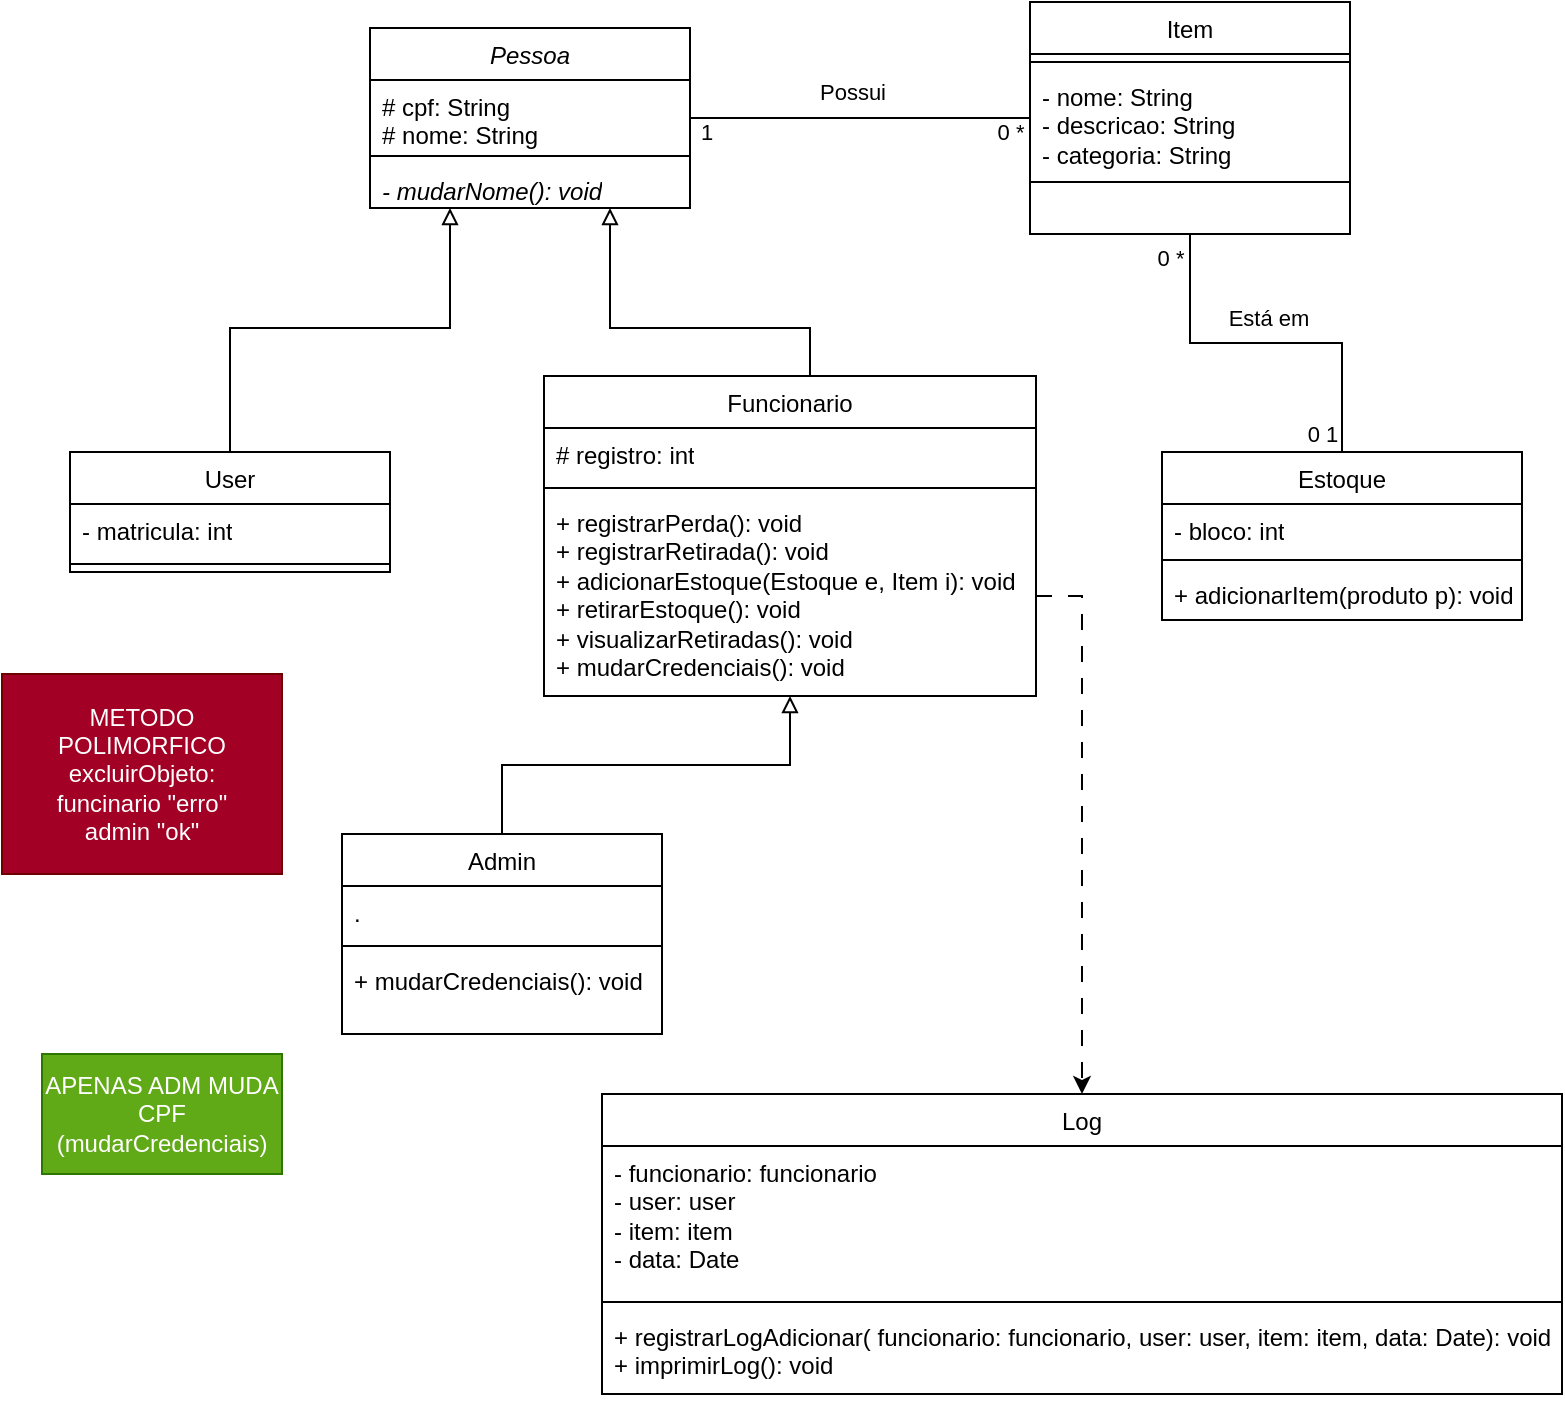 <mxfile version="24.7.17">
  <diagram id="C5RBs43oDa-KdzZeNtuy" name="Page-1">
    <mxGraphModel dx="939" dy="633" grid="1" gridSize="10" guides="1" tooltips="1" connect="1" arrows="1" fold="1" page="1" pageScale="1" pageWidth="827" pageHeight="1169" math="0" shadow="0">
      <root>
        <mxCell id="WIyWlLk6GJQsqaUBKTNV-0" />
        <mxCell id="WIyWlLk6GJQsqaUBKTNV-1" parent="WIyWlLk6GJQsqaUBKTNV-0" />
        <mxCell id="UHU5LySBgqJcrCKdAxT_-64" style="edgeStyle=orthogonalEdgeStyle;rounded=0;orthogonalLoop=1;jettySize=auto;html=1;entryX=0.5;entryY=0;entryDx=0;entryDy=0;endArrow=none;endFill=0;startArrow=block;startFill=0;" parent="WIyWlLk6GJQsqaUBKTNV-1" source="UHU5LySBgqJcrCKdAxT_-36" target="UHU5LySBgqJcrCKdAxT_-40" edge="1">
          <mxGeometry relative="1" as="geometry">
            <Array as="points">
              <mxPoint x="244" y="267" />
              <mxPoint x="134" y="267" />
            </Array>
          </mxGeometry>
        </mxCell>
        <mxCell id="UHU5LySBgqJcrCKdAxT_-67" style="edgeStyle=orthogonalEdgeStyle;rounded=0;orthogonalLoop=1;jettySize=auto;html=1;endArrow=none;endFill=0;" parent="WIyWlLk6GJQsqaUBKTNV-1" source="UHU5LySBgqJcrCKdAxT_-36" target="UHU5LySBgqJcrCKdAxT_-52" edge="1">
          <mxGeometry relative="1" as="geometry" />
        </mxCell>
        <mxCell id="UHU5LySBgqJcrCKdAxT_-68" value="Possui" style="edgeLabel;html=1;align=center;verticalAlign=middle;resizable=0;points=[];" parent="UHU5LySBgqJcrCKdAxT_-67" vertex="1" connectable="0">
          <mxGeometry x="-0.359" relative="1" as="geometry">
            <mxPoint x="26" y="-13" as="offset" />
          </mxGeometry>
        </mxCell>
        <mxCell id="UHU5LySBgqJcrCKdAxT_-69" value="0 *" style="edgeLabel;html=1;align=center;verticalAlign=middle;resizable=0;points=[];" parent="UHU5LySBgqJcrCKdAxT_-67" vertex="1" connectable="0">
          <mxGeometry x="0.823" relative="1" as="geometry">
            <mxPoint x="5" y="7" as="offset" />
          </mxGeometry>
        </mxCell>
        <mxCell id="UHU5LySBgqJcrCKdAxT_-70" value="1" style="edgeLabel;html=1;align=center;verticalAlign=middle;resizable=0;points=[];" parent="UHU5LySBgqJcrCKdAxT_-67" vertex="1" connectable="0">
          <mxGeometry x="-0.913" relative="1" as="geometry">
            <mxPoint y="7" as="offset" />
          </mxGeometry>
        </mxCell>
        <mxCell id="UHU5LySBgqJcrCKdAxT_-36" value="&lt;span style=&quot;font-weight: normal;&quot;&gt;&lt;i&gt;Pessoa&lt;/i&gt;&lt;/span&gt;" style="swimlane;fontStyle=1;align=center;verticalAlign=top;childLayout=stackLayout;horizontal=1;startSize=26;horizontalStack=0;resizeParent=1;resizeParentMax=0;resizeLast=0;collapsible=1;marginBottom=0;whiteSpace=wrap;html=1;" parent="WIyWlLk6GJQsqaUBKTNV-1" vertex="1">
          <mxGeometry x="204" y="117" width="160" height="90" as="geometry" />
        </mxCell>
        <mxCell id="UHU5LySBgqJcrCKdAxT_-37" value="# cpf: String&lt;br&gt;&lt;div&gt;&lt;span style=&quot;background-color: initial;&quot;&gt;#&lt;/span&gt;&amp;nbsp;nome: String&lt;/div&gt;" style="text;strokeColor=none;fillColor=none;align=left;verticalAlign=top;spacingLeft=4;spacingRight=4;overflow=hidden;rotatable=0;points=[[0,0.5],[1,0.5]];portConstraint=eastwest;whiteSpace=wrap;html=1;" parent="UHU5LySBgqJcrCKdAxT_-36" vertex="1">
          <mxGeometry y="26" width="160" height="34" as="geometry" />
        </mxCell>
        <mxCell id="UHU5LySBgqJcrCKdAxT_-38" value="" style="line;strokeWidth=1;fillColor=none;align=left;verticalAlign=middle;spacingTop=-1;spacingLeft=3;spacingRight=3;rotatable=0;labelPosition=right;points=[];portConstraint=eastwest;strokeColor=inherit;" parent="UHU5LySBgqJcrCKdAxT_-36" vertex="1">
          <mxGeometry y="60" width="160" height="8" as="geometry" />
        </mxCell>
        <mxCell id="UHU5LySBgqJcrCKdAxT_-39" value="&lt;div&gt;&lt;i&gt;- mudarNome(): void&lt;/i&gt;&lt;/div&gt;" style="text;strokeColor=none;fillColor=none;align=left;verticalAlign=top;spacingLeft=4;spacingRight=4;overflow=hidden;rotatable=0;points=[[0,0.5],[1,0.5]];portConstraint=eastwest;whiteSpace=wrap;html=1;" parent="UHU5LySBgqJcrCKdAxT_-36" vertex="1">
          <mxGeometry y="68" width="160" height="22" as="geometry" />
        </mxCell>
        <mxCell id="UHU5LySBgqJcrCKdAxT_-40" value="&lt;span style=&quot;font-weight: 400; text-wrap: nowrap;&quot;&gt;User&lt;/span&gt;" style="swimlane;fontStyle=1;align=center;verticalAlign=top;childLayout=stackLayout;horizontal=1;startSize=26;horizontalStack=0;resizeParent=1;resizeParentMax=0;resizeLast=0;collapsible=1;marginBottom=0;whiteSpace=wrap;html=1;" parent="WIyWlLk6GJQsqaUBKTNV-1" vertex="1">
          <mxGeometry x="54" y="329" width="160" height="60" as="geometry" />
        </mxCell>
        <mxCell id="UHU5LySBgqJcrCKdAxT_-41" value="- matricula: int" style="text;strokeColor=none;fillColor=none;align=left;verticalAlign=top;spacingLeft=4;spacingRight=4;overflow=hidden;rotatable=0;points=[[0,0.5],[1,0.5]];portConstraint=eastwest;whiteSpace=wrap;html=1;" parent="UHU5LySBgqJcrCKdAxT_-40" vertex="1">
          <mxGeometry y="26" width="160" height="26" as="geometry" />
        </mxCell>
        <mxCell id="UHU5LySBgqJcrCKdAxT_-42" value="" style="line;strokeWidth=1;fillColor=none;align=left;verticalAlign=middle;spacingTop=-1;spacingLeft=3;spacingRight=3;rotatable=0;labelPosition=right;points=[];portConstraint=eastwest;strokeColor=inherit;" parent="UHU5LySBgqJcrCKdAxT_-40" vertex="1">
          <mxGeometry y="52" width="160" height="8" as="geometry" />
        </mxCell>
        <mxCell id="UHU5LySBgqJcrCKdAxT_-65" style="edgeStyle=orthogonalEdgeStyle;rounded=0;orthogonalLoop=1;jettySize=auto;html=1;endArrow=block;endFill=0;" parent="WIyWlLk6GJQsqaUBKTNV-1" source="UHU5LySBgqJcrCKdAxT_-44" target="UHU5LySBgqJcrCKdAxT_-36" edge="1">
          <mxGeometry relative="1" as="geometry">
            <Array as="points">
              <mxPoint x="424" y="267" />
              <mxPoint x="324" y="267" />
            </Array>
          </mxGeometry>
        </mxCell>
        <mxCell id="UHU5LySBgqJcrCKdAxT_-44" value="&lt;span style=&quot;font-weight: 400; text-wrap: nowrap;&quot;&gt;Funcionario&lt;/span&gt;" style="swimlane;fontStyle=1;align=center;verticalAlign=top;childLayout=stackLayout;horizontal=1;startSize=26;horizontalStack=0;resizeParent=1;resizeParentMax=0;resizeLast=0;collapsible=1;marginBottom=0;whiteSpace=wrap;html=1;" parent="WIyWlLk6GJQsqaUBKTNV-1" vertex="1">
          <mxGeometry x="291" y="291" width="246" height="160" as="geometry" />
        </mxCell>
        <mxCell id="UHU5LySBgqJcrCKdAxT_-45" value="#&amp;nbsp;registro: int" style="text;strokeColor=none;fillColor=none;align=left;verticalAlign=top;spacingLeft=4;spacingRight=4;overflow=hidden;rotatable=0;points=[[0,0.5],[1,0.5]];portConstraint=eastwest;whiteSpace=wrap;html=1;" parent="UHU5LySBgqJcrCKdAxT_-44" vertex="1">
          <mxGeometry y="26" width="246" height="26" as="geometry" />
        </mxCell>
        <mxCell id="UHU5LySBgqJcrCKdAxT_-46" value="" style="line;strokeWidth=1;fillColor=none;align=left;verticalAlign=middle;spacingTop=-1;spacingLeft=3;spacingRight=3;rotatable=0;labelPosition=right;points=[];portConstraint=eastwest;strokeColor=inherit;" parent="UHU5LySBgqJcrCKdAxT_-44" vertex="1">
          <mxGeometry y="52" width="246" height="8" as="geometry" />
        </mxCell>
        <mxCell id="UHU5LySBgqJcrCKdAxT_-47" value="+ registrarPerda(): void&lt;div&gt;+ registrarRetirada(): void&lt;div&gt;+ adicionarEstoque(Estoque e, Item i): void&lt;/div&gt;&lt;/div&gt;&lt;div&gt;+ retirarEstoque(): void&lt;br&gt;+ visualizarRetiradas(): void&lt;br&gt;&lt;div&gt;+ mudarCredenciais(): void&lt;/div&gt;&lt;/div&gt;" style="text;strokeColor=none;fillColor=none;align=left;verticalAlign=top;spacingLeft=4;spacingRight=4;overflow=hidden;rotatable=0;points=[[0,0.5],[1,0.5]];portConstraint=eastwest;whiteSpace=wrap;html=1;" parent="UHU5LySBgqJcrCKdAxT_-44" vertex="1">
          <mxGeometry y="60" width="246" height="100" as="geometry" />
        </mxCell>
        <mxCell id="UHU5LySBgqJcrCKdAxT_-66" style="edgeStyle=orthogonalEdgeStyle;rounded=0;orthogonalLoop=1;jettySize=auto;html=1;endArrow=block;endFill=0;" parent="WIyWlLk6GJQsqaUBKTNV-1" source="UHU5LySBgqJcrCKdAxT_-48" target="UHU5LySBgqJcrCKdAxT_-44" edge="1">
          <mxGeometry relative="1" as="geometry" />
        </mxCell>
        <mxCell id="UHU5LySBgqJcrCKdAxT_-48" value="&lt;span style=&quot;font-weight: 400; text-wrap: nowrap;&quot;&gt;Admin&lt;/span&gt;" style="swimlane;fontStyle=1;align=center;verticalAlign=top;childLayout=stackLayout;horizontal=1;startSize=26;horizontalStack=0;resizeParent=1;resizeParentMax=0;resizeLast=0;collapsible=1;marginBottom=0;whiteSpace=wrap;html=1;" parent="WIyWlLk6GJQsqaUBKTNV-1" vertex="1">
          <mxGeometry x="190" y="520" width="160" height="100" as="geometry" />
        </mxCell>
        <mxCell id="UHU5LySBgqJcrCKdAxT_-49" value="." style="text;strokeColor=none;fillColor=none;align=left;verticalAlign=top;spacingLeft=4;spacingRight=4;overflow=hidden;rotatable=0;points=[[0,0.5],[1,0.5]];portConstraint=eastwest;whiteSpace=wrap;html=1;" parent="UHU5LySBgqJcrCKdAxT_-48" vertex="1">
          <mxGeometry y="26" width="160" height="26" as="geometry" />
        </mxCell>
        <mxCell id="UHU5LySBgqJcrCKdAxT_-50" value="" style="line;strokeWidth=1;fillColor=none;align=left;verticalAlign=middle;spacingTop=-1;spacingLeft=3;spacingRight=3;rotatable=0;labelPosition=right;points=[];portConstraint=eastwest;strokeColor=inherit;" parent="UHU5LySBgqJcrCKdAxT_-48" vertex="1">
          <mxGeometry y="52" width="160" height="8" as="geometry" />
        </mxCell>
        <mxCell id="UHU5LySBgqJcrCKdAxT_-51" value="+ mudarCredenciais(): void" style="text;strokeColor=none;fillColor=none;align=left;verticalAlign=top;spacingLeft=4;spacingRight=4;overflow=hidden;rotatable=0;points=[[0,0.5],[1,0.5]];portConstraint=eastwest;whiteSpace=wrap;html=1;" parent="UHU5LySBgqJcrCKdAxT_-48" vertex="1">
          <mxGeometry y="60" width="160" height="40" as="geometry" />
        </mxCell>
        <mxCell id="UHU5LySBgqJcrCKdAxT_-71" style="edgeStyle=orthogonalEdgeStyle;rounded=0;orthogonalLoop=1;jettySize=auto;html=1;endArrow=none;endFill=0;" parent="WIyWlLk6GJQsqaUBKTNV-1" source="UHU5LySBgqJcrCKdAxT_-52" target="UHU5LySBgqJcrCKdAxT_-60" edge="1">
          <mxGeometry relative="1" as="geometry" />
        </mxCell>
        <mxCell id="7O3RB1hJ2Vng_7oobwVY-0" value="Está em" style="edgeLabel;html=1;align=center;verticalAlign=middle;resizable=0;points=[];" vertex="1" connectable="0" parent="UHU5LySBgqJcrCKdAxT_-71">
          <mxGeometry x="-0.123" y="3" relative="1" as="geometry">
            <mxPoint x="12" y="-10" as="offset" />
          </mxGeometry>
        </mxCell>
        <mxCell id="7O3RB1hJ2Vng_7oobwVY-1" value="0 1" style="edgeLabel;html=1;align=center;verticalAlign=middle;resizable=0;points=[];" vertex="1" connectable="0" parent="UHU5LySBgqJcrCKdAxT_-71">
          <mxGeometry x="0.901" relative="1" as="geometry">
            <mxPoint x="-10" as="offset" />
          </mxGeometry>
        </mxCell>
        <mxCell id="7O3RB1hJ2Vng_7oobwVY-2" value="0 *" style="edgeLabel;html=1;align=center;verticalAlign=middle;resizable=0;points=[];" vertex="1" connectable="0" parent="UHU5LySBgqJcrCKdAxT_-71">
          <mxGeometry x="-0.876" relative="1" as="geometry">
            <mxPoint x="-10" as="offset" />
          </mxGeometry>
        </mxCell>
        <mxCell id="UHU5LySBgqJcrCKdAxT_-52" value="&lt;span style=&quot;font-weight: 400; text-wrap: nowrap;&quot;&gt;Item&lt;/span&gt;" style="swimlane;fontStyle=1;align=center;verticalAlign=top;childLayout=stackLayout;horizontal=1;startSize=26;horizontalStack=0;resizeParent=1;resizeParentMax=0;resizeLast=0;collapsible=1;marginBottom=0;whiteSpace=wrap;html=1;" parent="WIyWlLk6GJQsqaUBKTNV-1" vertex="1">
          <mxGeometry x="534" y="104" width="160" height="116" as="geometry" />
        </mxCell>
        <mxCell id="UHU5LySBgqJcrCKdAxT_-54" value="" style="line;strokeWidth=1;fillColor=none;align=left;verticalAlign=middle;spacingTop=-1;spacingLeft=3;spacingRight=3;rotatable=0;labelPosition=right;points=[];portConstraint=eastwest;strokeColor=inherit;" parent="UHU5LySBgqJcrCKdAxT_-52" vertex="1">
          <mxGeometry y="26" width="160" height="8" as="geometry" />
        </mxCell>
        <mxCell id="UHU5LySBgqJcrCKdAxT_-53" value="- nome: String&lt;div&gt;- descricao: String&lt;br&gt;&lt;/div&gt;&lt;div&gt;- categoria: String&lt;/div&gt;" style="text;strokeColor=none;fillColor=none;align=left;verticalAlign=top;spacingLeft=4;spacingRight=4;overflow=hidden;rotatable=0;points=[[0,0.5],[1,0.5]];portConstraint=eastwest;whiteSpace=wrap;html=1;" parent="UHU5LySBgqJcrCKdAxT_-52" vertex="1">
          <mxGeometry y="34" width="160" height="56" as="geometry" />
        </mxCell>
        <mxCell id="UHU5LySBgqJcrCKdAxT_-55" value="" style="text;strokeColor=default;fillColor=none;align=left;verticalAlign=top;spacingLeft=4;spacingRight=4;overflow=hidden;rotatable=0;points=[[0,0.5],[1,0.5]];portConstraint=eastwest;whiteSpace=wrap;html=1;" parent="UHU5LySBgqJcrCKdAxT_-52" vertex="1">
          <mxGeometry y="90" width="160" height="26" as="geometry" />
        </mxCell>
        <mxCell id="UHU5LySBgqJcrCKdAxT_-60" value="&lt;span style=&quot;font-weight: 400; text-wrap: nowrap;&quot;&gt;Estoque&lt;/span&gt;" style="swimlane;fontStyle=1;align=center;verticalAlign=top;childLayout=stackLayout;horizontal=1;startSize=26;horizontalStack=0;resizeParent=1;resizeParentMax=0;resizeLast=0;collapsible=1;marginBottom=0;whiteSpace=wrap;html=1;" parent="WIyWlLk6GJQsqaUBKTNV-1" vertex="1">
          <mxGeometry x="600" y="329" width="180" height="84" as="geometry" />
        </mxCell>
        <mxCell id="UHU5LySBgqJcrCKdAxT_-61" value="- bloco: int" style="text;strokeColor=none;fillColor=none;align=left;verticalAlign=top;spacingLeft=4;spacingRight=4;overflow=hidden;rotatable=0;points=[[0,0.5],[1,0.5]];portConstraint=eastwest;whiteSpace=wrap;html=1;" parent="UHU5LySBgqJcrCKdAxT_-60" vertex="1">
          <mxGeometry y="26" width="180" height="24" as="geometry" />
        </mxCell>
        <mxCell id="UHU5LySBgqJcrCKdAxT_-62" value="" style="line;strokeWidth=1;fillColor=none;align=left;verticalAlign=middle;spacingTop=-1;spacingLeft=3;spacingRight=3;rotatable=0;labelPosition=right;points=[];portConstraint=eastwest;strokeColor=inherit;" parent="UHU5LySBgqJcrCKdAxT_-60" vertex="1">
          <mxGeometry y="50" width="180" height="8" as="geometry" />
        </mxCell>
        <mxCell id="UHU5LySBgqJcrCKdAxT_-63" value="+ adicionarItem(produto p): void" style="text;strokeColor=none;fillColor=none;align=left;verticalAlign=top;spacingLeft=4;spacingRight=4;overflow=hidden;rotatable=0;points=[[0,0.5],[1,0.5]];portConstraint=eastwest;whiteSpace=wrap;html=1;" parent="UHU5LySBgqJcrCKdAxT_-60" vertex="1">
          <mxGeometry y="58" width="180" height="26" as="geometry" />
        </mxCell>
        <mxCell id="7O3RB1hJ2Vng_7oobwVY-4" value="&lt;span style=&quot;font-weight: 400; text-wrap: nowrap;&quot;&gt;Log&lt;/span&gt;" style="swimlane;fontStyle=1;align=center;verticalAlign=top;childLayout=stackLayout;horizontal=1;startSize=26;horizontalStack=0;resizeParent=1;resizeParentMax=0;resizeLast=0;collapsible=1;marginBottom=0;whiteSpace=wrap;html=1;" vertex="1" parent="WIyWlLk6GJQsqaUBKTNV-1">
          <mxGeometry x="320" y="650" width="480" height="150" as="geometry" />
        </mxCell>
        <mxCell id="7O3RB1hJ2Vng_7oobwVY-5" value="- funcionario: funcionario&lt;div&gt;- user: user&amp;nbsp;&lt;/div&gt;&lt;div&gt;- item: item&lt;/div&gt;&lt;div&gt;- data: Date&lt;br&gt;&lt;span style=&quot;color: rgba(0, 0, 0, 0); font-family: monospace; font-size: 0px; text-wrap: nowrap;&quot;&gt;%3CmxGraphModel%3E%3Croot%3E%3CmxCell%20id%3D%220%22%2F%3E%3CmxCell%20id%3D%221%22%20parent%3D%220%22%2F%3E%3CmxCell%20id%3D%222%22%20value%3D%22%26lt%3Bspan%20style%3D%26quot%3Bfont-weight%3A%20400%3B%20text-wrap%3A%20nowrap%3B%26quot%3B%26gt%3BUser%26lt%3B%2Fspan%26gt%3B%22%20style%3D%22swimlane%3BfontStyle%3D1%3Balign%3Dcenter%3BverticalAlign%3Dtop%3BchildLayout%3DstackLayout%3Bhorizontal%3D1%3BstartSize%3D26%3BhorizontalStack%3D0%3BresizeParent%3D1%3BresizeParentMax%3D0%3BresizeLast%3D0%3Bcollapsible%3D1%3BmarginBottom%3D0%3BwhiteSpace%3Dwrap%3Bhtml%3D1%3B%22%20vertex%3D%221%22%20parent%3D%221%22%3E%3CmxGeometry%20x%3D%2254%22%20y%3D%22329%22%20width%3D%22160%22%20height%3D%2286%22%20as%3D%22geometry%22%2F%3E%3C%2FmxCell%3E%3CmxCell%20id%3D%223%22%20value%3D%22-%20matricula%3A%20int%22%20style%3D%22text%3BstrokeColor%3Dnone%3BfillColor%3Dnone%3Balign%3Dleft%3BverticalAlign%3Dtop%3BspacingLeft%3D4%3BspacingRight%3D4%3Boverflow%3Dhidden%3Brotatable%3D0%3Bpoints%3D%5B%5B0%2C0.5%5D%2C%5B1%2C0.5%5D%5D%3BportConstraint%3Deastwest%3BwhiteSpace%3Dwrap%3Bhtml%3D1%3B%22%20vertex%3D%221%22%20parent%3D%222%22%3E%3CmxGeometry%20y%3D%2226%22%20width%3D%22160%22%20height%3D%2226%22%20as%3D%22geometry%22%2F%3E%3C%2FmxCell%3E%3CmxCell%20id%3D%224%22%20value%3D%22%22%20style%3D%22line%3BstrokeWidth%3D1%3BfillColor%3Dnone%3Balign%3Dleft%3BverticalAlign%3Dmiddle%3BspacingTop%3D-1%3BspacingLeft%3D3%3BspacingRight%3D3%3Brotatable%3D0%3BlabelPosition%3Dright%3Bpoints%3D%5B%5D%3BportConstraint%3Deastwest%3BstrokeColor%3Dinherit%3B%22%20vertex%3D%221%22%20parent%3D%222%22%3E%3CmxGeometry%20y%3D%2252%22%20width%3D%22160%22%20height%3D%228%22%20as%3D%22geometry%22%2F%3E%3C%2FmxCell%3E%3CmxCell%20id%3D%225%22%20value%3D%22%2B%20method(type)%3A%20type%22%20style%3D%22text%3BstrokeColor%3Dnone%3BfillColor%3Dnone%3Balign%3Dleft%3BverticalAlign%3Dtop%3BspacingLeft%3D4%3BspacingRight%3D4%3Boverflow%3Dhidden%3Brotatable%3D0%3Bpoints%3D%5B%5B0%2C0.5%5D%2C%5B1%2C0.5%5D%5D%3BportConstraint%3Deastwest%3BwhiteSpace%3Dwrap%3Bhtml%3D1%3B%22%20vertex%3D%221%22%20parent%3D%222%22%3E%3CmxGeometry%20y%3D%2260%22%20width%3D%22160%22%20height%3D%2226%22%20as%3D%22geometry%22%2F%3E%3C%2FmxCell%3E%3C%2Froot%3E%3C%2FmxGraphModel%3E&lt;br&gt;&lt;br&gt;&lt;/span&gt;&lt;div&gt;&lt;span style=&quot;color: rgba(0, 0, 0, 0); font-family: monospace; font-size: 0px; text-wrap: nowrap;&quot;&gt;ipybrbfiebger&lt;/span&gt;&lt;/div&gt;&lt;/div&gt;" style="text;strokeColor=none;fillColor=none;align=left;verticalAlign=top;spacingLeft=4;spacingRight=4;overflow=hidden;rotatable=0;points=[[0,0.5],[1,0.5]];portConstraint=eastwest;whiteSpace=wrap;html=1;" vertex="1" parent="7O3RB1hJ2Vng_7oobwVY-4">
          <mxGeometry y="26" width="480" height="74" as="geometry" />
        </mxCell>
        <mxCell id="7O3RB1hJ2Vng_7oobwVY-6" value="" style="line;strokeWidth=1;fillColor=none;align=left;verticalAlign=middle;spacingTop=-1;spacingLeft=3;spacingRight=3;rotatable=0;labelPosition=right;points=[];portConstraint=eastwest;strokeColor=inherit;" vertex="1" parent="7O3RB1hJ2Vng_7oobwVY-4">
          <mxGeometry y="100" width="480" height="8" as="geometry" />
        </mxCell>
        <mxCell id="7O3RB1hJ2Vng_7oobwVY-7" value="+ registrarLogAdicionar( funcionario: funcionario,&amp;nbsp;&lt;span style=&quot;background-color: initial;&quot;&gt;user: user,&amp;nbsp;&lt;/span&gt;&lt;span style=&quot;background-color: initial;&quot;&gt;item: item,&amp;nbsp;&lt;/span&gt;&lt;span style=&quot;background-color: initial;&quot;&gt;data: Date): void&lt;br&gt;+ imprimirLog(): void&lt;br&gt;&lt;/span&gt;&lt;div&gt;&lt;span style=&quot;color: rgba(0, 0, 0, 0); font-family: monospace; font-size: 0px; text-wrap: nowrap;&quot;&gt;%3CmxGraphModel%3E%3Croot%3E%3CmxCell%20id%3D%220%22%2F%3E%3CmxCell%20id%3D%221%22%20parent%3D%220%22%2F%3E%3CmxCell%20id%3D%222%22%20value%3D%22%26lt%3Bspan%20style%3D%26quot%3Bfont-weight%3A%20400%3B%20text-wrap%3A%20nowrap%3B%26quot%3B%26gt%3BUser%26lt%3B%2Fspan%26gt%3B%22%20style%3D%22swimlane%3BfontStyle%3D1%3Balign%3Dcenter%3BverticalAlign%3Dtop%3BchildLayout%3DstackLayout%3Bhorizontal%3D1%3BstartSize%3D26%3BhorizontalStack%3D0%3BresizeParent%3D1%3BresizeParentMax%3D0%3BresizeLast%3D0%3Bcollapsible%3D1%3BmarginBottom%3D0%3BwhiteSpace%3Dwrap%3Bhtml%3D1%3B%22%20vertex%3D%221%22%20parent%3D%221%22%3E%3CmxGeometry%20x%3D%2254%22%20y%3D%22329%22%20width%3D%22160%22%20height%3D%2286%22%20as%3D%22geometry%22%2F%3E%3C%2FmxCell%3E%3CmxCell%20id%3D%223%22%20value%3D%22-%20matricula%3A%20int%22%20style%3D%22text%3BstrokeColor%3Dnone%3BfillColor%3Dnone%3Balign%3Dleft%3BverticalAlign%3Dtop%3BspacingLeft%3D4%3BspacingRight%3D4%3Boverflow%3Dhidden%3Brotatable%3D0%3Bpoints%3D%5B%5B0%2C0.5%5D%2C%5B1%2C0.5%5D%5D%3BportConstraint%3Deastwest%3BwhiteSpace%3Dwrap%3Bhtml%3D1%3B%22%20vertex%3D%221%22%20parent%3D%222%22%3E%3CmxGeometry%20y%3D%2226%22%20width%3D%22160%22%20height%3D%2226%22%20as%3D%22geometry%22%2F%3E%3C%2FmxCell%3E%3CmxCell%20id%3D%224%22%20value%3D%22%22%20style%3D%22line%3BstrokeWidth%3D1%3BfillColor%3Dnone%3Balign%3Dleft%3BverticalAlign%3Dmiddle%3BspacingTop%3D-1%3BspacingLeft%3D3%3BspacingRight%3D3%3Brotatable%3D0%3BlabelPosition%3Dright%3Bpoints%3D%5B%5D%3BportConstraint%3Deastwest%3BstrokeColor%3Dinherit%3B%22%20vertex%3D%221%22%20parent%3D%222%22%3E%3CmxGeometry%20y%3D%2252%22%20width%3D%22160%22%20height%3D%228%22%20as%3D%22geometry%22%2F%3E%3C%2FmxCell%3E%3CmxCell%20id%3D%225%22%20value%3D%22%2B%20method(type)%3A%20type%22%20style%3D%22text%3BstrokeColor%3Dnone%3BfillColor%3Dnone%3Balign%3Dleft%3BverticalAlign%3Dtop%3BspacingLeft%3D4%3BspacingRight%3D4%3Boverflow%3Dhidden%3Brotatable%3D0%3Bpoints%3D%5B%5B0%2C0.5%5D%2C%5B1%2C0.5%5D%5D%3BportConstraint%3Deastwest%3BwhiteSpace%3Dwrap%3Bhtml%3D1%3B%22%20vertex%3D%221%22%20parent%3D%222%22%3E%3CmxGeometry%20y%3D%2260%22%20width%3D%22160%22%20height%3D%2226%22%20as%3D%22geometry%22%2F%3E%3C%2FmxCell%3E%3C%2Froot%3E%3C%2FmxGraphModel%3E&lt;br&gt;&lt;br&gt;&lt;/span&gt;&lt;div&gt;&lt;span style=&quot;color: rgba(0, 0, 0, 0); font-family: monospace; font-size: 0px; text-wrap: nowrap;&quot;&gt;ipybrbfiebger&lt;/span&gt;&lt;/div&gt;&lt;/div&gt;" style="text;strokeColor=none;fillColor=none;align=left;verticalAlign=top;spacingLeft=4;spacingRight=4;overflow=hidden;rotatable=0;points=[[0,0.5],[1,0.5]];portConstraint=eastwest;whiteSpace=wrap;html=1;" vertex="1" parent="7O3RB1hJ2Vng_7oobwVY-4">
          <mxGeometry y="108" width="480" height="42" as="geometry" />
        </mxCell>
        <mxCell id="7O3RB1hJ2Vng_7oobwVY-3" style="edgeStyle=orthogonalEdgeStyle;rounded=0;orthogonalLoop=1;jettySize=auto;html=1;dashed=1;dashPattern=8 8;" edge="1" parent="WIyWlLk6GJQsqaUBKTNV-1" source="UHU5LySBgqJcrCKdAxT_-47" target="7O3RB1hJ2Vng_7oobwVY-4">
          <mxGeometry relative="1" as="geometry">
            <mxPoint x="560" y="550" as="targetPoint" />
          </mxGeometry>
        </mxCell>
        <mxCell id="7O3RB1hJ2Vng_7oobwVY-8" value="METODO POLIMORFICO&lt;br&gt;excluirObjeto:&lt;div&gt;funcinario &quot;erro&quot;&lt;/div&gt;&lt;div&gt;admin &quot;ok&quot;&lt;/div&gt;" style="rounded=0;whiteSpace=wrap;html=1;fillColor=#a20025;fontColor=#ffffff;strokeColor=#6F0000;" vertex="1" parent="WIyWlLk6GJQsqaUBKTNV-1">
          <mxGeometry x="20" y="440" width="140" height="100" as="geometry" />
        </mxCell>
        <mxCell id="7O3RB1hJ2Vng_7oobwVY-9" value="APENAS ADM MUDA CPF (&lt;span style=&quot;text-align: left;&quot;&gt;mudarCredenciais)&lt;/span&gt;" style="rounded=0;whiteSpace=wrap;html=1;fillColor=#60a917;fontColor=#ffffff;strokeColor=#2D7600;" vertex="1" parent="WIyWlLk6GJQsqaUBKTNV-1">
          <mxGeometry x="40" y="630" width="120" height="60" as="geometry" />
        </mxCell>
      </root>
    </mxGraphModel>
  </diagram>
</mxfile>
